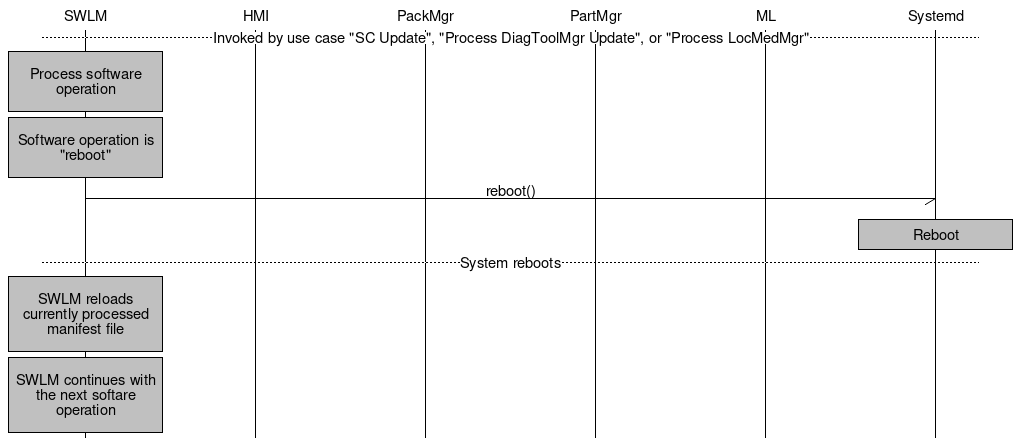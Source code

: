 #
#
# Sequence diagram description
#
# The sequence diagram description below is translated to
# a PNG image by mscgen (http://www.mcternan.me.uk/mscgen/)
# 
# Recompile updated diagrams to a png image with:
#  
#   mscgen -T png swm.msc
#

msc {
  width="1024";
  "SWLM", "HMI", "PackMgr", "PartMgr", "ML", "Systemd";
  --- [ label="Invoked by use case \"SC Update\", \"Process DiagToolMgr Update\", or \"Process LocMedMgr\""];
  "SWLM" box "SWLM" [ textbgcolour="silver", label = "\nProcess software operation\n" ];
  "SWLM" box "SWLM" [ textbgcolour="silver", label = "\nSoftware operation is \"reboot\"\n" ];
  "SWLM" -> "Systemd" [ label = "reboot()" ];
  "Systemd" box "Systemd" [ textbgcolour="silver", label = "Reboot" ];
  --- [ label = "System reboots"];
  "SWLM" box "SWLM" [ textbgcolour="silver", label = "\nSWLM reloads currently processed manifest file\n" ];
  "SWLM" box "SWLM" [ textbgcolour="silver", label = "\nSWLM continues with the next softare operation\n" ];
}
